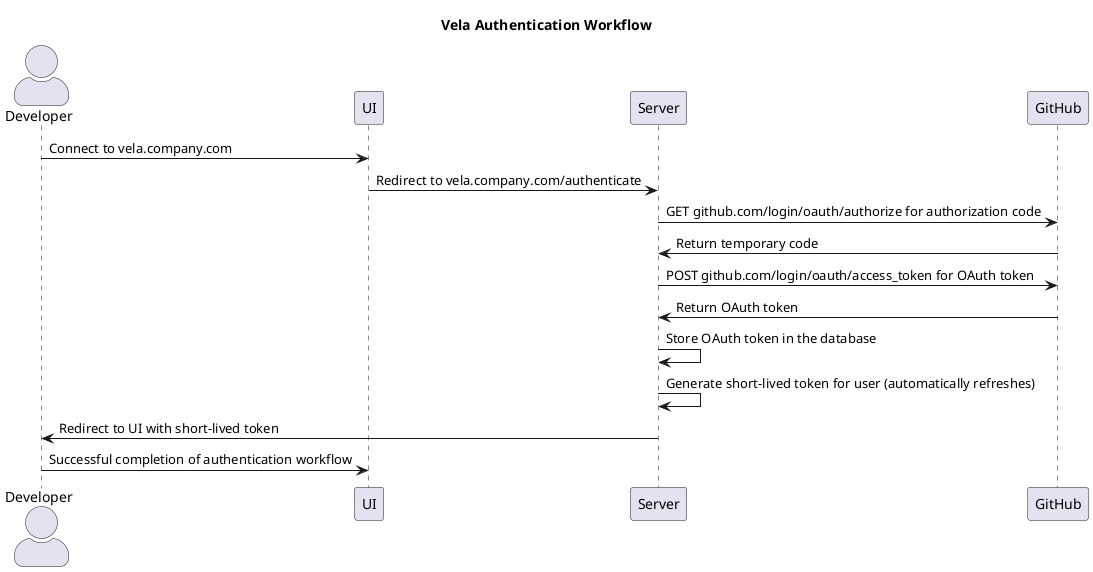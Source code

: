 @startuml

title Vela Authentication Workflow

skinparam actorStyle awesome
actor "Developer" as Developer

participant "UI" as UI
participant "Server" as Server
participant "GitHub" as Github

Developer -> UI : Connect to vela.company.com
UI -> Server : Redirect to vela.company.com/authenticate
Server -> Github : GET github.com/login/oauth/authorize for authorization code
Github -> Server : Return temporary code
Server -> Github : POST github.com/login/oauth/access_token for OAuth token
Github -> Server : Return OAuth token
Server -> Server : Store OAuth token in the database
Server -> Server : Generate short-lived token for user (automatically refreshes)
Server -> Developer : Redirect to UI with short-lived token
Developer -> UI : Successful completion of authentication workflow

@enduml